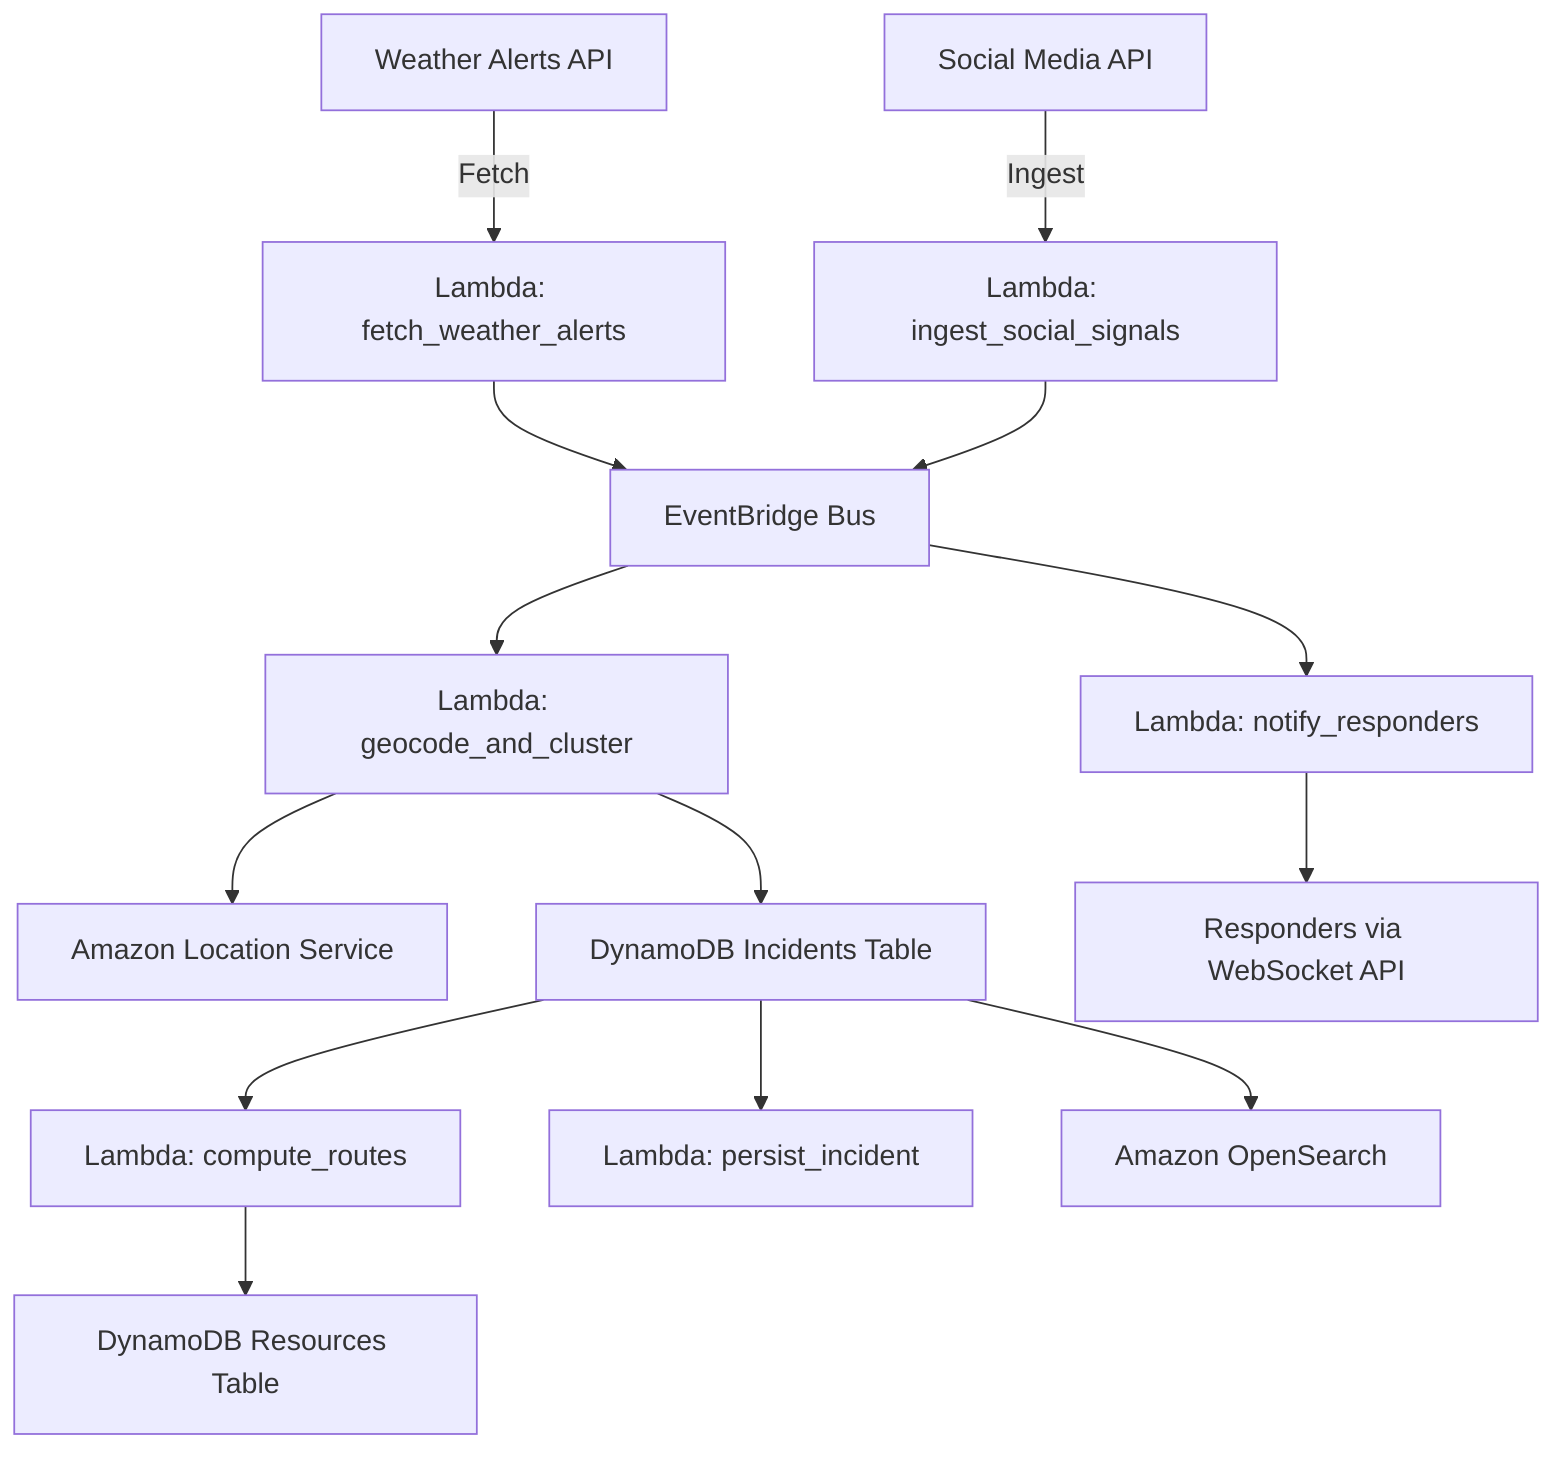 flowchart TD
    A[Weather Alerts API] -->|Fetch| B[Lambda: fetch_weather_alerts]
    C[Social Media API] -->|Ingest| D[Lambda: ingest_social_signals]
    B --> E[EventBridge Bus]
    D --> E
    E --> F[Lambda: geocode_and_cluster]
    F --> G[Amazon Location Service]
    F --> H[DynamoDB Incidents Table]
    H --> I[Lambda: compute_routes]
    I --> J[DynamoDB Resources Table]
    H --> K[Lambda: persist_incident]
    E --> L[Lambda: notify_responders]
    H --> M[Amazon OpenSearch]
    L --> N[Responders via WebSocket API]